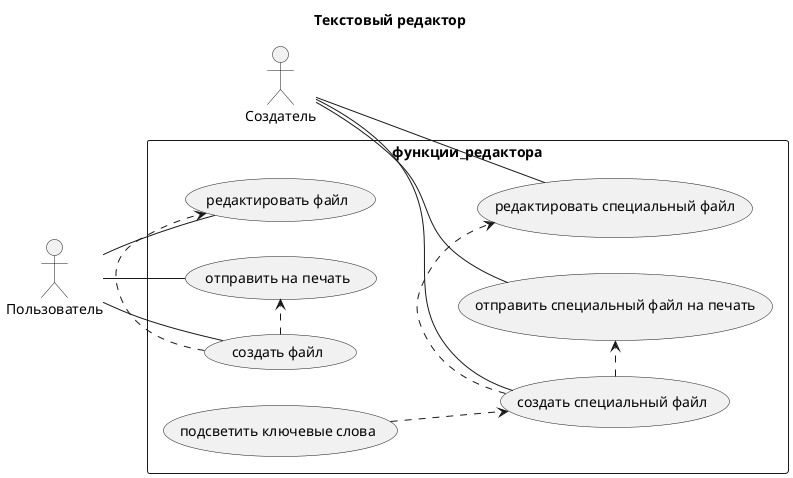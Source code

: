 @startuml
left to right direction
title Текстовый редактор
actor Пользователь
actor Создатель

rectangle функции_редактора{
Пользователь -- (создать файл)
Пользователь -- (редактировать файл)
Пользователь -- (отправить на печать)

Создатель -- (создать специальный файл)
Создатель -- (редактировать специальный файл)
Создатель -- (отправить специальный файл на печать)

(подсветить ключевые слова)
(создать файл) .> (редактировать файл)
(создать файл) .> (отправить на печать)
(отправить на печать)

(создать специальный файл) .> (редактировать специальный файл) 
(создать специальный файл) .> (отправить специальный файл на печать) 
(отправить специальный файл на печать)
(подсветить ключевые слова) ..> (создать специальный файл)
}
@enduml

@startuml
title диаграмма классов 
class Файл{
+Текст
}
class Файл_спец_формата{
+Текст
+Ключевые слова
}
class Пользователь{
+Имя
Предоставлять файл()
}
class ПО{
+код программы
+файлы на вход
}
class Нижняя_Панель{
+ количество строк
+ количество слов
}
class Верхняя_Панель{
+ кнопки
сохранить()
сохранить как()
открыть()
создать()
печать()
}
class Панель_инструментов{
+ размер шрифта
+ цвет
найти()
заменить()
}
Файл_спец_формата --> Файл
Пользователь ..> Файл: выбирает
Файл ..> ПО: подаётся на вход
Верхняя_Панель --> ПО
Панель_инструментов --> ПО
Нижняя_Панель --> ПО
@enduml